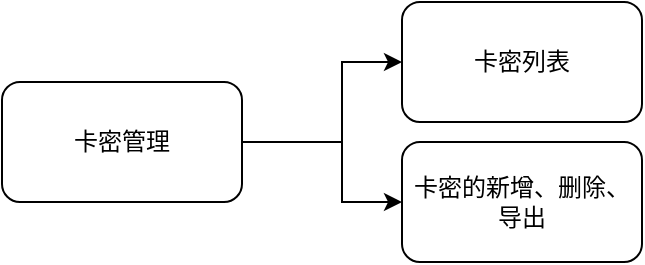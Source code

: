 <mxfile version="24.6.4" type="github">
  <diagram name="第 1 页" id="fn29qaGRKkP0B9cloPAu">
    <mxGraphModel dx="1434" dy="746" grid="1" gridSize="10" guides="1" tooltips="1" connect="1" arrows="1" fold="1" page="1" pageScale="1" pageWidth="827" pageHeight="1169" math="0" shadow="0">
      <root>
        <mxCell id="0" />
        <mxCell id="1" parent="0" />
        <mxCell id="IrORCs_jEi1pmacNuUau-3" value="" style="edgeStyle=orthogonalEdgeStyle;rounded=0;orthogonalLoop=1;jettySize=auto;html=1;" edge="1" parent="1" source="IrORCs_jEi1pmacNuUau-1" target="IrORCs_jEi1pmacNuUau-2">
          <mxGeometry relative="1" as="geometry">
            <Array as="points">
              <mxPoint x="410" y="230" />
              <mxPoint x="410" y="190" />
            </Array>
          </mxGeometry>
        </mxCell>
        <mxCell id="IrORCs_jEi1pmacNuUau-5" value="" style="edgeStyle=orthogonalEdgeStyle;rounded=0;orthogonalLoop=1;jettySize=auto;html=1;" edge="1" parent="1" source="IrORCs_jEi1pmacNuUau-1" target="IrORCs_jEi1pmacNuUau-4">
          <mxGeometry relative="1" as="geometry">
            <Array as="points">
              <mxPoint x="410" y="230" />
              <mxPoint x="410" y="260" />
            </Array>
          </mxGeometry>
        </mxCell>
        <mxCell id="IrORCs_jEi1pmacNuUau-1" value="卡密管理" style="rounded=1;whiteSpace=wrap;html=1;" vertex="1" parent="1">
          <mxGeometry x="240" y="200" width="120" height="60" as="geometry" />
        </mxCell>
        <mxCell id="IrORCs_jEi1pmacNuUau-2" value="卡密列表" style="whiteSpace=wrap;html=1;rounded=1;" vertex="1" parent="1">
          <mxGeometry x="440" y="160" width="120" height="60" as="geometry" />
        </mxCell>
        <mxCell id="IrORCs_jEi1pmacNuUau-4" value="卡密的新增、删除、导出" style="rounded=1;whiteSpace=wrap;html=1;" vertex="1" parent="1">
          <mxGeometry x="440" y="230" width="120" height="60" as="geometry" />
        </mxCell>
      </root>
    </mxGraphModel>
  </diagram>
</mxfile>

